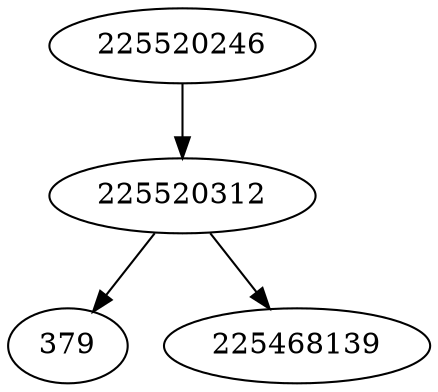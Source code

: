 strict digraph  {
225520312;
379;
225520246;
225468139;
225520312 -> 379;
225520312 -> 225468139;
225520246 -> 225520312;
}
